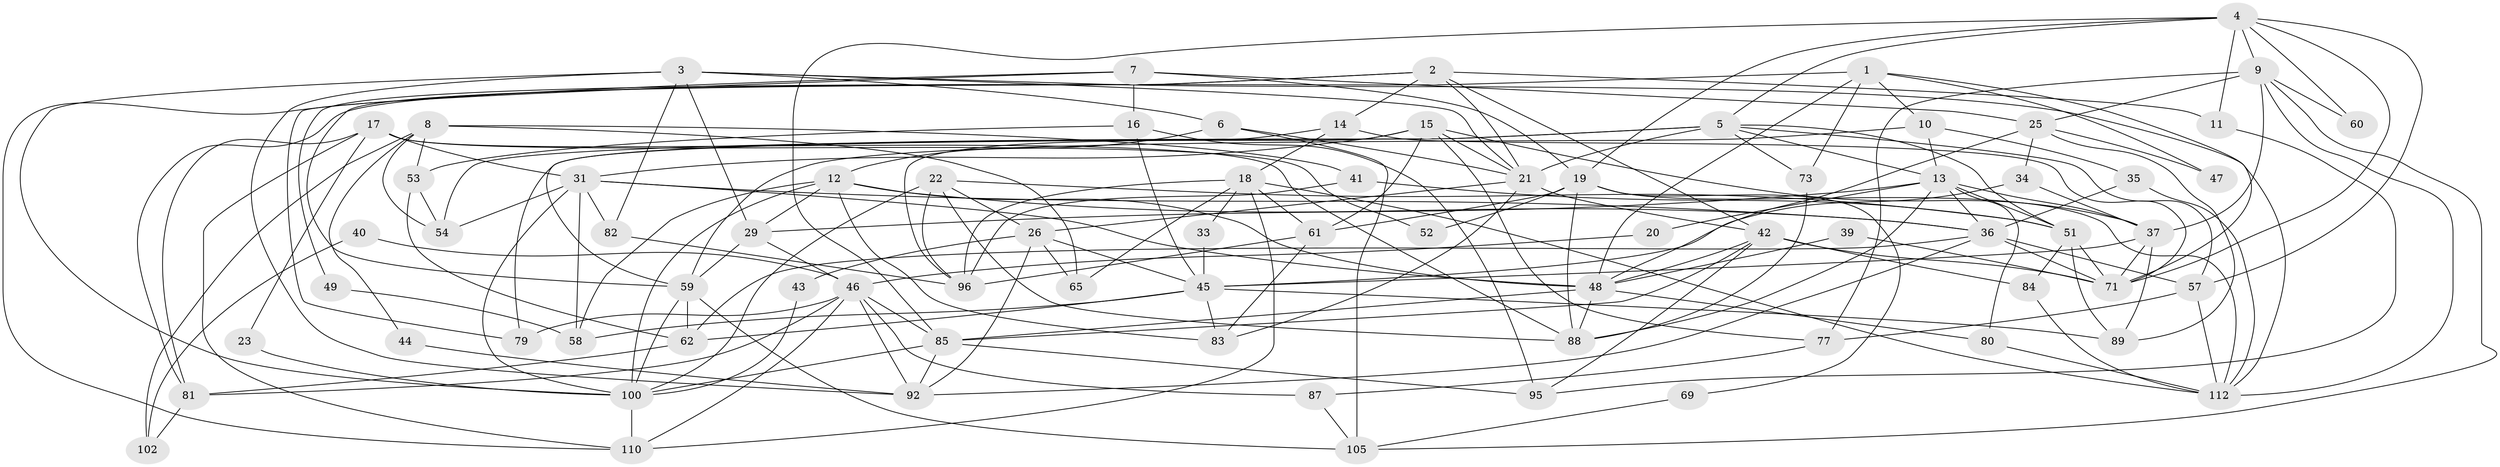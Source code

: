 // original degree distribution, {4: 0.2782608695652174, 3: 0.23478260869565218, 5: 0.19130434782608696, 7: 0.02608695652173913, 2: 0.14782608695652175, 6: 0.11304347826086956, 8: 0.008695652173913044}
// Generated by graph-tools (version 1.1) at 2025/41/03/06/25 10:41:57]
// undirected, 76 vertices, 190 edges
graph export_dot {
graph [start="1"]
  node [color=gray90,style=filled];
  1 [super="+91"];
  2 [super="+94"];
  3 [super="+27"];
  4 [super="+24"];
  5 [super="+107"];
  6;
  7 [super="+108"];
  8 [super="+55"];
  9 [super="+75"];
  10;
  11;
  12 [super="+68"];
  13 [super="+30"];
  14 [super="+103"];
  15 [super="+50"];
  16;
  17 [super="+86"];
  18 [super="+70"];
  19 [super="+28"];
  20;
  21 [super="+63"];
  22 [super="+66"];
  23;
  25 [super="+106"];
  26 [super="+32"];
  29;
  31 [super="+72"];
  33;
  34;
  35;
  36 [super="+64"];
  37 [super="+38"];
  39;
  40;
  41 [super="+56"];
  42 [super="+114"];
  43;
  44;
  45 [super="+113"];
  46 [super="+67"];
  47;
  48 [super="+74"];
  49;
  51 [super="+78"];
  52;
  53;
  54;
  57 [super="+109"];
  58 [super="+90"];
  59 [super="+76"];
  60;
  61;
  62;
  65;
  69;
  71 [super="+97"];
  73;
  77 [super="+99"];
  79;
  80;
  81;
  82;
  83;
  84;
  85 [super="+111"];
  87;
  88;
  89 [super="+93"];
  92 [super="+104"];
  95;
  96 [super="+98"];
  100 [super="+101"];
  102;
  105;
  110;
  112 [super="+115"];
  1 -- 10;
  1 -- 47;
  1 -- 73;
  1 -- 81;
  1 -- 48;
  1 -- 71;
  2 -- 14;
  2 -- 42;
  2 -- 59;
  2 -- 49;
  2 -- 11;
  2 -- 21;
  3 -- 29;
  3 -- 6;
  3 -- 82;
  3 -- 21;
  3 -- 100;
  3 -- 112;
  3 -- 92;
  4 -- 9;
  4 -- 5;
  4 -- 71;
  4 -- 11;
  4 -- 60;
  4 -- 85;
  4 -- 19;
  4 -- 57;
  5 -- 73;
  5 -- 21;
  5 -- 54;
  5 -- 79;
  5 -- 51;
  5 -- 13;
  5 -- 57;
  6 -- 21;
  6 -- 105;
  6 -- 12;
  7 -- 16;
  7 -- 25;
  7 -- 110;
  7 -- 19;
  7 -- 79;
  8 -- 53;
  8 -- 54;
  8 -- 65;
  8 -- 102;
  8 -- 44;
  8 -- 41;
  9 -- 60;
  9 -- 112;
  9 -- 105;
  9 -- 37;
  9 -- 77;
  9 -- 25;
  10 -- 35;
  10 -- 59;
  10 -- 13;
  11 -- 95;
  12 -- 100;
  12 -- 48;
  12 -- 83;
  12 -- 29;
  12 -- 36;
  12 -- 58;
  13 -- 29;
  13 -- 36;
  13 -- 80;
  13 -- 88;
  13 -- 37;
  13 -- 51;
  13 -- 20;
  14 -- 59;
  14 -- 71;
  14 -- 18;
  15 -- 61;
  15 -- 96;
  15 -- 31;
  15 -- 37;
  15 -- 21;
  15 -- 77;
  16 -- 45;
  16 -- 95;
  16 -- 53;
  17 -- 81;
  17 -- 23;
  17 -- 52;
  17 -- 110;
  17 -- 88;
  17 -- 31;
  18 -- 61;
  18 -- 96;
  18 -- 65;
  18 -- 33;
  18 -- 110;
  18 -- 112;
  19 -- 52;
  19 -- 69;
  19 -- 112;
  19 -- 88;
  19 -- 61;
  20 -- 46;
  21 -- 26;
  21 -- 83;
  21 -- 42;
  22 -- 88;
  22 -- 51;
  22 -- 96;
  22 -- 26;
  22 -- 100;
  23 -- 100;
  25 -- 48;
  25 -- 34;
  25 -- 89;
  25 -- 47;
  26 -- 45;
  26 -- 65;
  26 -- 43;
  26 -- 92;
  29 -- 46;
  29 -- 59;
  31 -- 54;
  31 -- 82;
  31 -- 48;
  31 -- 36;
  31 -- 100;
  31 -- 58;
  33 -- 45;
  34 -- 45;
  34 -- 37;
  35 -- 36;
  35 -- 112;
  36 -- 57;
  36 -- 71;
  36 -- 62;
  36 -- 92;
  37 -- 71;
  37 -- 45;
  37 -- 89;
  39 -- 48;
  39 -- 71;
  40 -- 102;
  40 -- 46;
  41 -- 51 [weight=2];
  41 -- 96;
  42 -- 85;
  42 -- 48;
  42 -- 84;
  42 -- 95;
  42 -- 71;
  43 -- 100;
  44 -- 92;
  45 -- 83;
  45 -- 62;
  45 -- 58;
  45 -- 89;
  46 -- 87;
  46 -- 81;
  46 -- 110;
  46 -- 79;
  46 -- 85;
  46 -- 92;
  48 -- 88;
  48 -- 80;
  48 -- 85;
  49 -- 58;
  51 -- 71;
  51 -- 89;
  51 -- 84;
  53 -- 62;
  53 -- 54;
  57 -- 112;
  57 -- 77;
  59 -- 105;
  59 -- 100;
  59 -- 62;
  61 -- 83;
  61 -- 96;
  62 -- 81;
  69 -- 105;
  73 -- 88;
  77 -- 87;
  80 -- 112;
  81 -- 102;
  82 -- 96;
  84 -- 112;
  85 -- 100;
  85 -- 92;
  85 -- 95;
  87 -- 105;
  100 -- 110;
}
